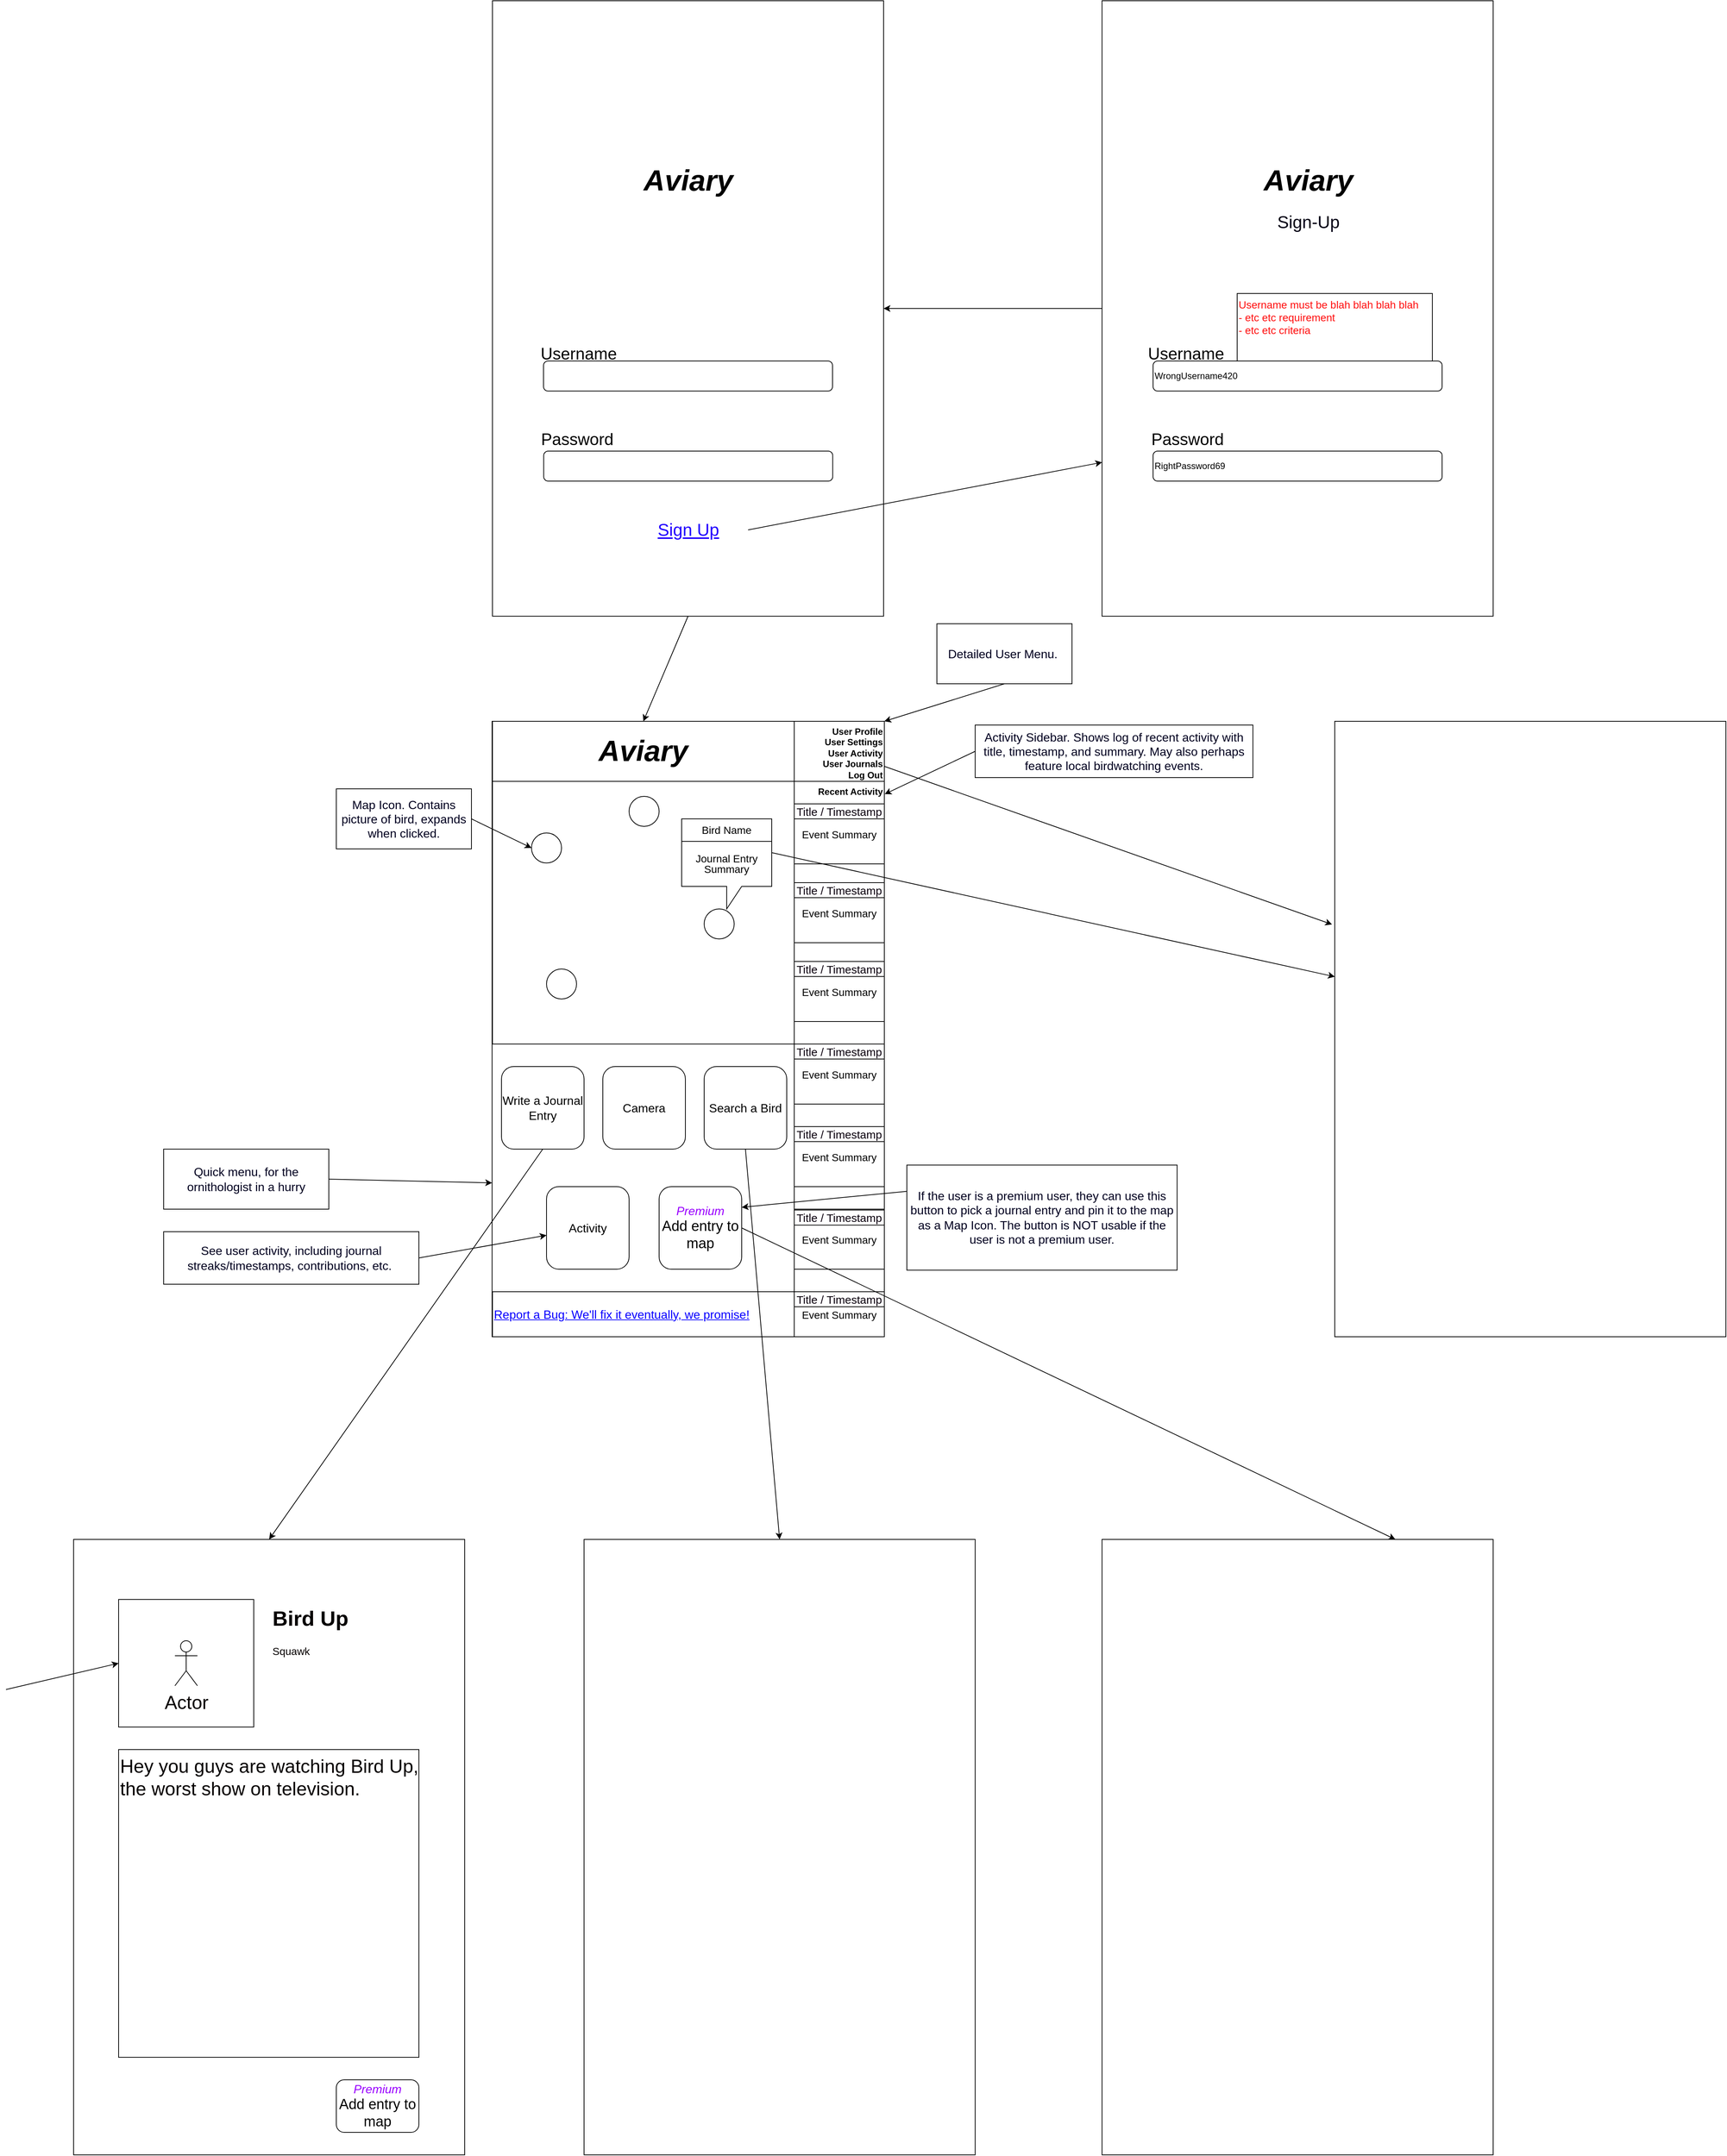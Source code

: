<mxfile>
    <diagram id="gDLePSw_vvTQ7s2qHtQx" name="Page-1">
        <mxGraphModel dx="2355" dy="2129" grid="1" gridSize="10" guides="1" tooltips="1" connect="1" arrows="1" fold="1" page="1" pageScale="1" pageWidth="850" pageHeight="1100" math="0" shadow="0">
            <root>
                <mxCell id="0"/>
                <mxCell id="1" parent="0"/>
                <mxCell id="PCk0vXCQwNknum3uSaaK-2" value="" style="rounded=0;whiteSpace=wrap;html=1;rotation=90;verticalAlign=top;align=left;" parent="1" vertex="1">
                    <mxGeometry x="-111.25" y="208.75" width="820" height="522.5" as="geometry"/>
                </mxCell>
                <mxCell id="PCk0vXCQwNknum3uSaaK-4" value="&lt;div&gt;&lt;span&gt;User Profile&lt;/span&gt;&lt;/div&gt;&lt;div&gt;&lt;span&gt;User Settings&lt;/span&gt;&lt;/div&gt;&lt;div&gt;&lt;span&gt;User Activity&lt;/span&gt;&lt;/div&gt;&lt;div&gt;&lt;span style=&quot;line-height: 1.2&quot;&gt;User Journals&lt;/span&gt;&lt;/div&gt;&lt;div&gt;&lt;span&gt;Log Out&lt;/span&gt;&lt;/div&gt;" style="whiteSpace=wrap;html=1;aspect=fixed;verticalAlign=top;fontStyle=1;fontFamily=Helvetica;align=right;" parent="1" vertex="1">
                    <mxGeometry x="440" y="60" width="120" height="120" as="geometry"/>
                </mxCell>
                <mxCell id="PCk0vXCQwNknum3uSaaK-6" value="&lt;font style=&quot;font-size: 39px;&quot;&gt;&lt;b&gt;&lt;i&gt;Aviary&lt;/i&gt;&lt;/b&gt;&lt;/font&gt;" style="rounded=0;whiteSpace=wrap;html=1;align=center;fontSize=21;fontStyle=0;verticalAlign=middle;" parent="1" vertex="1">
                    <mxGeometry x="38" y="60" width="402" height="80" as="geometry"/>
                </mxCell>
                <mxCell id="PCk0vXCQwNknum3uSaaK-7" value="&lt;b&gt;Recent Activity&lt;/b&gt;" style="rounded=0;whiteSpace=wrap;html=1;verticalAlign=top;align=right;" parent="1" vertex="1">
                    <mxGeometry x="440" y="140" width="120" height="740" as="geometry"/>
                </mxCell>
                <mxCell id="PCk0vXCQwNknum3uSaaK-8" value="" style="rounded=0;whiteSpace=wrap;html=1;" parent="1" vertex="1">
                    <mxGeometry x="38" y="140" width="402" height="350" as="geometry"/>
                </mxCell>
                <mxCell id="PCk0vXCQwNknum3uSaaK-16" value="" style="ellipse;whiteSpace=wrap;html=1;aspect=fixed;fontFamily=Helvetica;fontSize=15;" parent="1" vertex="1">
                    <mxGeometry x="90" y="208.75" width="40" height="40" as="geometry"/>
                </mxCell>
                <mxCell id="PCk0vXCQwNknum3uSaaK-17" value="" style="ellipse;whiteSpace=wrap;html=1;aspect=fixed;fontFamily=Helvetica;fontSize=15;" parent="1" vertex="1">
                    <mxGeometry x="220" y="160" width="40" height="40" as="geometry"/>
                </mxCell>
                <mxCell id="PCk0vXCQwNknum3uSaaK-18" value="" style="ellipse;whiteSpace=wrap;html=1;aspect=fixed;fontFamily=Helvetica;fontSize=15;" parent="1" vertex="1">
                    <mxGeometry x="320" y="310" width="40" height="40" as="geometry"/>
                </mxCell>
                <mxCell id="PCk0vXCQwNknum3uSaaK-19" value="" style="ellipse;whiteSpace=wrap;html=1;aspect=fixed;fontFamily=Helvetica;fontSize=15;" parent="1" vertex="1">
                    <mxGeometry x="110" y="390" width="40" height="40" as="geometry"/>
                </mxCell>
                <mxCell id="PCk0vXCQwNknum3uSaaK-22" value="&lt;font style=&quot;font-size: 14px;&quot; color=&quot;#000000&quot;&gt;Event Summary&lt;/font&gt;" style="rounded=0;whiteSpace=wrap;html=1;fontFamily=Helvetica;fontSize=16;fontColor=#C508FF;" parent="1" vertex="1">
                    <mxGeometry x="440" y="170" width="120" height="80" as="geometry"/>
                </mxCell>
                <mxCell id="PCk0vXCQwNknum3uSaaK-24" value="&lt;span style=&quot;color: rgb(0, 0, 0); font-size: 14px;&quot;&gt;Event Summary&lt;/span&gt;" style="rounded=0;whiteSpace=wrap;html=1;fontFamily=Helvetica;fontSize=16;fontColor=#C508FF;" parent="1" vertex="1">
                    <mxGeometry x="440" y="275" width="120" height="80" as="geometry"/>
                </mxCell>
                <mxCell id="PCk0vXCQwNknum3uSaaK-25" value="&lt;span style=&quot;color: rgb(0, 0, 0); font-size: 14px;&quot;&gt;Event Summary&lt;/span&gt;" style="rounded=0;whiteSpace=wrap;html=1;fontFamily=Helvetica;fontSize=16;fontColor=#C508FF;" parent="1" vertex="1">
                    <mxGeometry x="440" y="380" width="120" height="80" as="geometry"/>
                </mxCell>
                <mxCell id="PCk0vXCQwNknum3uSaaK-26" value="&lt;span style=&quot;color: rgb(0, 0, 0); font-size: 14px;&quot;&gt;Event Summary&lt;/span&gt;" style="rounded=0;whiteSpace=wrap;html=1;fontFamily=Helvetica;fontSize=16;fontColor=#C508FF;" parent="1" vertex="1">
                    <mxGeometry x="440" y="490" width="120" height="80" as="geometry"/>
                </mxCell>
                <mxCell id="PCk0vXCQwNknum3uSaaK-28" value="&lt;span style=&quot;color: rgb(0, 0, 0); font-size: 14px;&quot;&gt;Event Summary&lt;/span&gt;" style="rounded=0;whiteSpace=wrap;html=1;fontFamily=Helvetica;fontSize=16;fontColor=#C508FF;" parent="1" vertex="1">
                    <mxGeometry x="440" y="600" width="120" height="80" as="geometry"/>
                </mxCell>
                <mxCell id="PCk0vXCQwNknum3uSaaK-29" value="&lt;span style=&quot;color: rgb(0, 0, 0); font-size: 14px;&quot;&gt;Event Summary&lt;/span&gt;" style="rounded=0;whiteSpace=wrap;html=1;fontFamily=Helvetica;fontSize=16;fontColor=#C508FF;verticalAlign=middle;" parent="1" vertex="1">
                    <mxGeometry x="440" y="710" width="120" height="80" as="geometry"/>
                </mxCell>
                <mxCell id="PCk0vXCQwNknum3uSaaK-30" value="&lt;span style=&quot;color: rgb(0, 0, 0); font-size: 14px;&quot;&gt;Event Summary&lt;/span&gt;" style="rounded=0;whiteSpace=wrap;html=1;fontFamily=Helvetica;fontSize=16;fontColor=#C508FF;" parent="1" vertex="1">
                    <mxGeometry x="440" y="820" width="120" height="60" as="geometry"/>
                </mxCell>
                <mxCell id="PCk0vXCQwNknum3uSaaK-31" value="&lt;font style=&quot;font-size: 15px;&quot; color=&quot;#0a000d&quot;&gt;Title / Timestamp&lt;/font&gt;" style="rounded=0;whiteSpace=wrap;html=1;fontFamily=Helvetica;fontSize=16;fontColor=#C508FF;" parent="1" vertex="1">
                    <mxGeometry x="440" y="170" width="120" height="20" as="geometry"/>
                </mxCell>
                <mxCell id="PCk0vXCQwNknum3uSaaK-32" value="&lt;span style=&quot;color: rgb(10, 0, 13); font-size: 15px;&quot;&gt;Title / Timestamp&lt;/span&gt;" style="rounded=0;whiteSpace=wrap;html=1;fontFamily=Helvetica;fontSize=16;fontColor=#C508FF;" parent="1" vertex="1">
                    <mxGeometry x="440" y="275" width="120" height="20" as="geometry"/>
                </mxCell>
                <mxCell id="PCk0vXCQwNknum3uSaaK-33" value="&lt;span style=&quot;color: rgb(10, 0, 13); font-size: 15px;&quot;&gt;Title / Timestamp&lt;/span&gt;" style="rounded=0;whiteSpace=wrap;html=1;fontFamily=Helvetica;fontSize=16;fontColor=#C508FF;" parent="1" vertex="1">
                    <mxGeometry x="440" y="380" width="120" height="20" as="geometry"/>
                </mxCell>
                <mxCell id="PCk0vXCQwNknum3uSaaK-34" value="&lt;span style=&quot;color: rgb(10, 0, 13); font-size: 15px;&quot;&gt;Title / Timestamp&lt;/span&gt;" style="rounded=0;whiteSpace=wrap;html=1;fontFamily=Helvetica;fontSize=16;fontColor=#C508FF;" parent="1" vertex="1">
                    <mxGeometry x="440" y="490" width="120" height="20" as="geometry"/>
                </mxCell>
                <mxCell id="PCk0vXCQwNknum3uSaaK-35" value="&lt;span style=&quot;color: rgb(10, 0, 13); font-size: 15px;&quot;&gt;Title / Timestamp&lt;/span&gt;" style="rounded=0;whiteSpace=wrap;html=1;fontFamily=Helvetica;fontSize=16;fontColor=#C508FF;" parent="1" vertex="1">
                    <mxGeometry x="440" y="600" width="120" height="20" as="geometry"/>
                </mxCell>
                <mxCell id="PCk0vXCQwNknum3uSaaK-36" value="&lt;span style=&quot;color: rgb(10, 0, 13); font-size: 15px;&quot;&gt;Title / Timestamp&lt;/span&gt;" style="rounded=0;whiteSpace=wrap;html=1;fontFamily=Helvetica;fontSize=16;fontColor=#C508FF;" parent="1" vertex="1">
                    <mxGeometry x="440" y="711.25" width="120" height="20" as="geometry"/>
                </mxCell>
                <mxCell id="PCk0vXCQwNknum3uSaaK-37" value="&lt;span style=&quot;color: rgb(10, 0, 13); font-size: 15px;&quot;&gt;Title / Timestamp&lt;/span&gt;" style="rounded=0;whiteSpace=wrap;html=1;fontFamily=Helvetica;fontSize=16;fontColor=#C508FF;" parent="1" vertex="1">
                    <mxGeometry x="440" y="820" width="120" height="20" as="geometry"/>
                </mxCell>
                <mxCell id="PCk0vXCQwNknum3uSaaK-38" value="&lt;p style=&quot;line-height: 100%;&quot;&gt;Journal Entry Summary&lt;/p&gt;" style="shape=callout;whiteSpace=wrap;html=1;perimeter=calloutPerimeter;fontFamily=Helvetica;fontSize=14;fontColor=#000000;verticalAlign=bottom;" parent="1" vertex="1">
                    <mxGeometry x="290" y="190" width="120" height="120" as="geometry"/>
                </mxCell>
                <mxCell id="PCk0vXCQwNknum3uSaaK-39" value="Bird Name" style="rounded=0;whiteSpace=wrap;html=1;fontFamily=Helvetica;fontSize=14;fontColor=#000000;" parent="1" vertex="1">
                    <mxGeometry x="290" y="190" width="120" height="30" as="geometry"/>
                </mxCell>
                <mxCell id="PCk0vXCQwNknum3uSaaK-42" value="Activity" style="rounded=1;whiteSpace=wrap;html=1;fontFamily=Helvetica;fontSize=16;fontColor=#000000;" parent="1" vertex="1">
                    <mxGeometry x="110" y="680" width="110" height="110" as="geometry"/>
                </mxCell>
                <mxCell id="PCk0vXCQwNknum3uSaaK-43" value="Search a Bird" style="rounded=1;whiteSpace=wrap;html=1;fontFamily=Helvetica;fontSize=16;fontColor=#000000;" parent="1" vertex="1">
                    <mxGeometry x="320" y="520" width="110" height="110" as="geometry"/>
                </mxCell>
                <mxCell id="6" style="edgeStyle=none;html=1;exitX=0.5;exitY=1;exitDx=0;exitDy=0;entryX=0.5;entryY=0;entryDx=0;entryDy=0;" edge="1" parent="1" source="PCk0vXCQwNknum3uSaaK-44" target="2">
                    <mxGeometry relative="1" as="geometry"/>
                </mxCell>
                <mxCell id="PCk0vXCQwNknum3uSaaK-44" value="Write a Journal Entry" style="rounded=1;whiteSpace=wrap;html=1;fontFamily=Helvetica;fontSize=16;fontColor=#000000;" parent="1" vertex="1">
                    <mxGeometry x="50" y="520" width="110" height="110" as="geometry"/>
                </mxCell>
                <mxCell id="PCk0vXCQwNknum3uSaaK-46" value="Camera" style="rounded=1;whiteSpace=wrap;html=1;fontFamily=Helvetica;fontSize=16;fontColor=#000000;" parent="1" vertex="1">
                    <mxGeometry x="185" y="520" width="110" height="110" as="geometry"/>
                </mxCell>
                <mxCell id="14" style="edgeStyle=none;html=1;exitX=1;exitY=0.5;exitDx=0;exitDy=0;entryX=0.75;entryY=0;entryDx=0;entryDy=0;" edge="1" parent="1" source="PCk0vXCQwNknum3uSaaK-47" target="8">
                    <mxGeometry relative="1" as="geometry"/>
                </mxCell>
                <mxCell id="PCk0vXCQwNknum3uSaaK-47" value="&lt;div style=&quot;&quot;&gt;&lt;font color=&quot;#9900ff&quot;&gt;&lt;i&gt;Premium&lt;/i&gt;&lt;/font&gt;&lt;/div&gt;&lt;div style=&quot;&quot;&gt;&lt;span style=&quot;background-color: initial; font-size: 19px;&quot;&gt;Add entry to map&lt;/span&gt;&lt;/div&gt;" style="rounded=1;whiteSpace=wrap;html=1;fontFamily=Helvetica;fontSize=16;fontColor=#000000;" parent="1" vertex="1">
                    <mxGeometry x="260" y="680" width="110" height="110" as="geometry"/>
                </mxCell>
                <mxCell id="PCk0vXCQwNknum3uSaaK-48" value="Report a Bug: We'll fix it eventually, we promise!" style="rounded=0;whiteSpace=wrap;html=1;fontFamily=Helvetica;fontSize=16;fontColor=#0800FF;align=left;fontStyle=4" parent="1" vertex="1">
                    <mxGeometry x="38" y="820" width="402" height="60" as="geometry"/>
                </mxCell>
                <mxCell id="PCk0vXCQwNknum3uSaaK-52" value="" style="endArrow=classic;html=1;rounded=0;fontFamily=Helvetica;fontSize=16;fontColor=#0800FF;entryX=0;entryY=0.5;entryDx=0;entryDy=0;" parent="1" target="PCk0vXCQwNknum3uSaaK-16" edge="1">
                    <mxGeometry width="50" height="50" relative="1" as="geometry">
                        <mxPoint x="10" y="190" as="sourcePoint"/>
                        <mxPoint x="80" y="230" as="targetPoint"/>
                    </mxGeometry>
                </mxCell>
                <mxCell id="PCk0vXCQwNknum3uSaaK-55" value="Map Icon. Contains picture of bird, expands when clicked." style="rounded=0;whiteSpace=wrap;html=1;fontFamily=Helvetica;fontSize=16;fontColor=#01001F;" parent="1" vertex="1">
                    <mxGeometry x="-170" y="150" width="180" height="80" as="geometry"/>
                </mxCell>
                <mxCell id="PCk0vXCQwNknum3uSaaK-56" value="" style="endArrow=classic;html=1;rounded=0;fontFamily=Helvetica;fontSize=16;fontColor=#01001F;entryX=1;entryY=0;entryDx=0;entryDy=0;exitX=0.5;exitY=1;exitDx=0;exitDy=0;" parent="1" target="PCk0vXCQwNknum3uSaaK-4" edge="1" source="PCk0vXCQwNknum3uSaaK-57">
                    <mxGeometry width="50" height="50" relative="1" as="geometry">
                        <mxPoint x="670" y="70" as="sourcePoint"/>
                        <mxPoint x="670" y="60" as="targetPoint"/>
                    </mxGeometry>
                </mxCell>
                <mxCell id="PCk0vXCQwNknum3uSaaK-57" value="Detailed User Menu.&amp;nbsp;" style="rounded=0;whiteSpace=wrap;html=1;fontFamily=Helvetica;fontSize=16;fontColor=#01001F;" parent="1" vertex="1">
                    <mxGeometry x="630" y="-70" width="180" height="80" as="geometry"/>
                </mxCell>
                <mxCell id="PCk0vXCQwNknum3uSaaK-58" value="" style="endArrow=classic;html=1;rounded=0;fontFamily=Helvetica;fontSize=16;fontColor=#01001F;entryX=1.004;entryY=0.023;entryDx=0;entryDy=0;entryPerimeter=0;exitX=0;exitY=0.5;exitDx=0;exitDy=0;" parent="1" target="PCk0vXCQwNknum3uSaaK-7" edge="1" source="PCk0vXCQwNknum3uSaaK-61">
                    <mxGeometry width="50" height="50" relative="1" as="geometry">
                        <mxPoint x="670" y="170" as="sourcePoint"/>
                        <mxPoint x="708.75" y="208.75" as="targetPoint"/>
                    </mxGeometry>
                </mxCell>
                <mxCell id="PCk0vXCQwNknum3uSaaK-61" value="Activity Sidebar. Shows log of recent activity with title, timestamp, and summary. May also perhaps feature local birdwatching events." style="rounded=0;whiteSpace=wrap;html=1;fontFamily=Helvetica;fontSize=16;fontColor=#01001F;" parent="1" vertex="1">
                    <mxGeometry x="681" y="65" width="370" height="70" as="geometry"/>
                </mxCell>
                <mxCell id="PCk0vXCQwNknum3uSaaK-62" value="" style="endArrow=classic;html=1;rounded=0;fontFamily=Helvetica;fontSize=16;fontColor=#01001F;exitX=1;exitY=0.5;exitDx=0;exitDy=0;" parent="1" target="PCk0vXCQwNknum3uSaaK-42" edge="1" source="PCk0vXCQwNknum3uSaaK-66">
                    <mxGeometry width="50" height="50" relative="1" as="geometry">
                        <mxPoint x="-60" y="775" as="sourcePoint"/>
                        <mxPoint x="-10" y="725" as="targetPoint"/>
                    </mxGeometry>
                </mxCell>
                <mxCell id="PCk0vXCQwNknum3uSaaK-64" value="" style="endArrow=classic;html=1;rounded=0;fontFamily=Helvetica;fontSize=16;fontColor=#01001F;entryX=0.75;entryY=1;entryDx=0;entryDy=0;exitX=1;exitY=0.5;exitDx=0;exitDy=0;" parent="1" target="PCk0vXCQwNknum3uSaaK-2" edge="1" source="PCk0vXCQwNknum3uSaaK-65">
                    <mxGeometry width="50" height="50" relative="1" as="geometry">
                        <mxPoint x="-170" y="580" as="sourcePoint"/>
                        <mxPoint x="-120" y="530" as="targetPoint"/>
                    </mxGeometry>
                </mxCell>
                <mxCell id="PCk0vXCQwNknum3uSaaK-65" value="Quick menu, for the ornithologist in a hurry" style="rounded=0;whiteSpace=wrap;html=1;fontFamily=Helvetica;fontSize=16;fontColor=#01001F;" parent="1" vertex="1">
                    <mxGeometry x="-400" y="630" width="220" height="80" as="geometry"/>
                </mxCell>
                <mxCell id="PCk0vXCQwNknum3uSaaK-66" value="See user activity, including journal streaks/timestamps, contributions, etc.&amp;nbsp;" style="rounded=0;whiteSpace=wrap;html=1;fontFamily=Helvetica;fontSize=16;fontColor=#01001F;" parent="1" vertex="1">
                    <mxGeometry x="-400" y="740" width="340" height="70" as="geometry"/>
                </mxCell>
                <mxCell id="16" style="edgeStyle=none;html=1;exitX=0;exitY=0.25;exitDx=0;exitDy=0;entryX=1;entryY=0.25;entryDx=0;entryDy=0;" edge="1" parent="1" source="PCk0vXCQwNknum3uSaaK-70" target="PCk0vXCQwNknum3uSaaK-47">
                    <mxGeometry relative="1" as="geometry"/>
                </mxCell>
                <mxCell id="PCk0vXCQwNknum3uSaaK-70" value="If the user is a premium user, they can use this button to pick a journal entry and pin it to the map as a Map Icon. The button is NOT usable if the user is not a premium user." style="rounded=0;whiteSpace=wrap;html=1;fontFamily=Helvetica;fontSize=16;fontColor=#01001F;" parent="1" vertex="1">
                    <mxGeometry x="590" y="651.25" width="360" height="140" as="geometry"/>
                </mxCell>
                <mxCell id="2" value="" style="rounded=0;whiteSpace=wrap;html=1;" vertex="1" parent="1">
                    <mxGeometry x="-520" y="1150" width="521" height="820" as="geometry"/>
                </mxCell>
                <mxCell id="7" value="" style="rounded=0;whiteSpace=wrap;html=1;" vertex="1" parent="1">
                    <mxGeometry x="160" y="1150" width="521" height="820" as="geometry"/>
                </mxCell>
                <mxCell id="8" value="" style="rounded=0;whiteSpace=wrap;html=1;" vertex="1" parent="1">
                    <mxGeometry x="850" y="1150" width="521" height="820" as="geometry"/>
                </mxCell>
                <mxCell id="13" style="edgeStyle=none;html=1;exitX=0.5;exitY=1;exitDx=0;exitDy=0;entryX=0.5;entryY=0;entryDx=0;entryDy=0;" edge="1" parent="1" source="PCk0vXCQwNknum3uSaaK-43" target="7">
                    <mxGeometry relative="1" as="geometry"/>
                </mxCell>
                <mxCell id="31" style="edgeStyle=none;html=1;exitX=0.5;exitY=1;exitDx=0;exitDy=0;entryX=0.5;entryY=0;entryDx=0;entryDy=0;fontSize=23;fontColor=#2200FF;" edge="1" parent="1" source="18" target="PCk0vXCQwNknum3uSaaK-6">
                    <mxGeometry relative="1" as="geometry"/>
                </mxCell>
                <mxCell id="18" value="" style="rounded=0;whiteSpace=wrap;html=1;fontSize=39;" vertex="1" parent="1">
                    <mxGeometry x="38" y="-900" width="521" height="820" as="geometry"/>
                </mxCell>
                <mxCell id="21" value="" style="rounded=1;whiteSpace=wrap;html=1;" vertex="1" parent="1">
                    <mxGeometry x="106" y="-420" width="385" height="40" as="geometry"/>
                </mxCell>
                <mxCell id="22" value="" style="rounded=1;whiteSpace=wrap;html=1;" vertex="1" parent="1">
                    <mxGeometry x="106.25" y="-300" width="385" height="40" as="geometry"/>
                </mxCell>
                <mxCell id="23" value="&lt;font style=&quot;font-size: 22px&quot;&gt;Username&lt;/font&gt;" style="text;html=1;strokeColor=none;fillColor=none;align=center;verticalAlign=middle;whiteSpace=wrap;rounded=0;fontSize=39;" vertex="1" parent="1">
                    <mxGeometry x="121.25" y="-450" width="63.75" height="30" as="geometry"/>
                </mxCell>
                <mxCell id="24" value="Password" style="text;html=1;strokeColor=none;fillColor=none;align=center;verticalAlign=middle;whiteSpace=wrap;rounded=0;fontSize=22;" vertex="1" parent="1">
                    <mxGeometry x="121.25" y="-330" width="60" height="30" as="geometry"/>
                </mxCell>
                <mxCell id="25" value="Aviary" style="text;html=1;strokeColor=none;fillColor=none;align=center;verticalAlign=middle;whiteSpace=wrap;rounded=0;fontSize=39;fontStyle=3" vertex="1" parent="1">
                    <mxGeometry x="263.75" y="-680" width="70" height="40" as="geometry"/>
                </mxCell>
                <mxCell id="29" style="edgeStyle=none;html=1;exitX=1;exitY=0.5;exitDx=0;exitDy=0;fontSize=23;fontColor=#2200FF;entryX=0;entryY=0.75;entryDx=0;entryDy=0;" edge="1" parent="1" source="26" target="27">
                    <mxGeometry relative="1" as="geometry"/>
                </mxCell>
                <mxCell id="26" value="Sign Up" style="text;html=1;strokeColor=none;fillColor=none;align=center;verticalAlign=middle;whiteSpace=wrap;rounded=0;fontSize=23;fontColor=#2200FF;fontStyle=4" vertex="1" parent="1">
                    <mxGeometry x="218.5" y="-210" width="160" height="30" as="geometry"/>
                </mxCell>
                <mxCell id="44" style="edgeStyle=none;html=1;exitX=0;exitY=0.5;exitDx=0;exitDy=0;fontSize=14;fontColor=#FF0D0D;" edge="1" parent="1" source="27" target="18">
                    <mxGeometry relative="1" as="geometry"/>
                </mxCell>
                <mxCell id="27" value="" style="rounded=0;whiteSpace=wrap;html=1;fontSize=39;" vertex="1" parent="1">
                    <mxGeometry x="850" y="-900" width="521" height="820" as="geometry"/>
                </mxCell>
                <mxCell id="32" value="" style="rounded=0;whiteSpace=wrap;html=1;" vertex="1" parent="1">
                    <mxGeometry x="1160" y="60" width="521" height="820" as="geometry"/>
                </mxCell>
                <mxCell id="33" value="" style="endArrow=classic;html=1;fontSize=23;fontColor=#2200FF;exitX=0;exitY=0;exitDx=120;exitDy=45;exitPerimeter=0;entryX=0;entryY=0.415;entryDx=0;entryDy=0;entryPerimeter=0;" edge="1" parent="1" source="PCk0vXCQwNknum3uSaaK-38" target="32">
                    <mxGeometry width="50" height="50" relative="1" as="geometry">
                        <mxPoint x="658.75" y="340" as="sourcePoint"/>
                        <mxPoint x="708.75" y="290" as="targetPoint"/>
                    </mxGeometry>
                </mxCell>
                <mxCell id="34" value="" style="endArrow=classic;html=1;fontSize=23;fontColor=#2200FF;exitX=1;exitY=0.5;exitDx=0;exitDy=0;entryX=-0.007;entryY=0.33;entryDx=0;entryDy=0;entryPerimeter=0;" edge="1" parent="1" source="PCk0vXCQwNknum3uSaaK-4" target="32">
                    <mxGeometry width="50" height="50" relative="1" as="geometry">
                        <mxPoint x="800" y="510" as="sourcePoint"/>
                        <mxPoint x="850" y="460" as="targetPoint"/>
                    </mxGeometry>
                </mxCell>
                <mxCell id="35" value="WrongUsername420" style="rounded=1;whiteSpace=wrap;html=1;align=left;" vertex="1" parent="1">
                    <mxGeometry x="918" y="-420" width="385" height="40" as="geometry"/>
                </mxCell>
                <mxCell id="36" value="RightPassword69" style="rounded=1;whiteSpace=wrap;html=1;align=left;" vertex="1" parent="1">
                    <mxGeometry x="918" y="-300" width="385" height="40" as="geometry"/>
                </mxCell>
                <mxCell id="37" value="&lt;font style=&quot;font-size: 22px&quot;&gt;Username&lt;/font&gt;" style="text;html=1;strokeColor=none;fillColor=none;align=center;verticalAlign=middle;whiteSpace=wrap;rounded=0;fontSize=39;" vertex="1" parent="1">
                    <mxGeometry x="930" y="-450" width="63.75" height="30" as="geometry"/>
                </mxCell>
                <mxCell id="38" value="Password" style="text;html=1;strokeColor=none;fillColor=none;align=center;verticalAlign=middle;whiteSpace=wrap;rounded=0;fontSize=22;" vertex="1" parent="1">
                    <mxGeometry x="933.75" y="-330" width="60" height="30" as="geometry"/>
                </mxCell>
                <mxCell id="39" value="Aviary" style="text;html=1;strokeColor=none;fillColor=none;align=center;verticalAlign=middle;whiteSpace=wrap;rounded=0;fontSize=39;fontStyle=3" vertex="1" parent="1">
                    <mxGeometry x="1090" y="-680" width="70" height="40" as="geometry"/>
                </mxCell>
                <mxCell id="40" value="Sign-Up" style="text;html=1;strokeColor=none;fillColor=none;align=center;verticalAlign=middle;whiteSpace=wrap;rounded=0;fontSize=23;fontColor=#030014;" vertex="1" parent="1">
                    <mxGeometry x="1070" y="-620" width="110" height="30" as="geometry"/>
                </mxCell>
                <mxCell id="41" value="Username must be blah blah blah blah&lt;br&gt;- etc etc requirement&lt;br&gt;- etc etc criteria" style="rounded=0;whiteSpace=wrap;html=1;fontSize=14;fontColor=#FF0D0D;align=left;verticalAlign=top;" vertex="1" parent="1">
                    <mxGeometry x="1030" y="-510" width="260" height="90" as="geometry"/>
                </mxCell>
                <mxCell id="46" value="" style="rounded=0;whiteSpace=wrap;html=1;fontSize=14;fontColor=#FF0D0D;" vertex="1" parent="1">
                    <mxGeometry x="-460" y="1230" width="180" height="170" as="geometry"/>
                </mxCell>
                <mxCell id="47" value="&lt;h1&gt;Bird Up&lt;/h1&gt;&lt;p&gt;Squawk&lt;/p&gt;" style="text;html=1;strokeColor=none;fillColor=none;spacing=5;spacingTop=-20;whiteSpace=wrap;overflow=hidden;rounded=0;fontSize=14;fontColor=#050000;" vertex="1" parent="1">
                    <mxGeometry x="-260" y="1230" width="190" height="170" as="geometry"/>
                </mxCell>
                <mxCell id="48" value="Hey you guys are watching Bird Up, the worst show on television." style="rounded=0;whiteSpace=wrap;html=1;fontSize=25;fontColor=#050000;verticalAlign=top;align=left;" vertex="1" parent="1">
                    <mxGeometry x="-460" y="1430" width="400" height="410" as="geometry"/>
                </mxCell>
                <mxCell id="50" value="&lt;div style=&quot;&quot;&gt;&lt;font color=&quot;#9900ff&quot;&gt;&lt;i&gt;Premium&lt;/i&gt;&lt;/font&gt;&lt;/div&gt;&lt;div style=&quot;&quot;&gt;&lt;span style=&quot;background-color: initial; font-size: 19px;&quot;&gt;Add entry to map&lt;/span&gt;&lt;/div&gt;" style="rounded=1;whiteSpace=wrap;html=1;fontFamily=Helvetica;fontSize=16;fontColor=#000000;" vertex="1" parent="1">
                    <mxGeometry x="-170" y="1870" width="110" height="70" as="geometry"/>
                </mxCell>
                <mxCell id="51" value="" style="endArrow=classic;html=1;fontSize=14;fontColor=#050000;entryX=0;entryY=0.5;entryDx=0;entryDy=0;" edge="1" parent="1" target="46">
                    <mxGeometry width="50" height="50" relative="1" as="geometry">
                        <mxPoint x="-610" y="1350" as="sourcePoint"/>
                        <mxPoint x="-560" y="1300" as="targetPoint"/>
                    </mxGeometry>
                </mxCell>
                <mxCell id="53" value="Actor" style="shape=umlActor;verticalLabelPosition=bottom;verticalAlign=top;html=1;outlineConnect=0;fontSize=25;fontColor=#050000;" vertex="1" parent="1">
                    <mxGeometry x="-385" y="1285" width="30" height="60" as="geometry"/>
                </mxCell>
            </root>
        </mxGraphModel>
    </diagram>
</mxfile>
